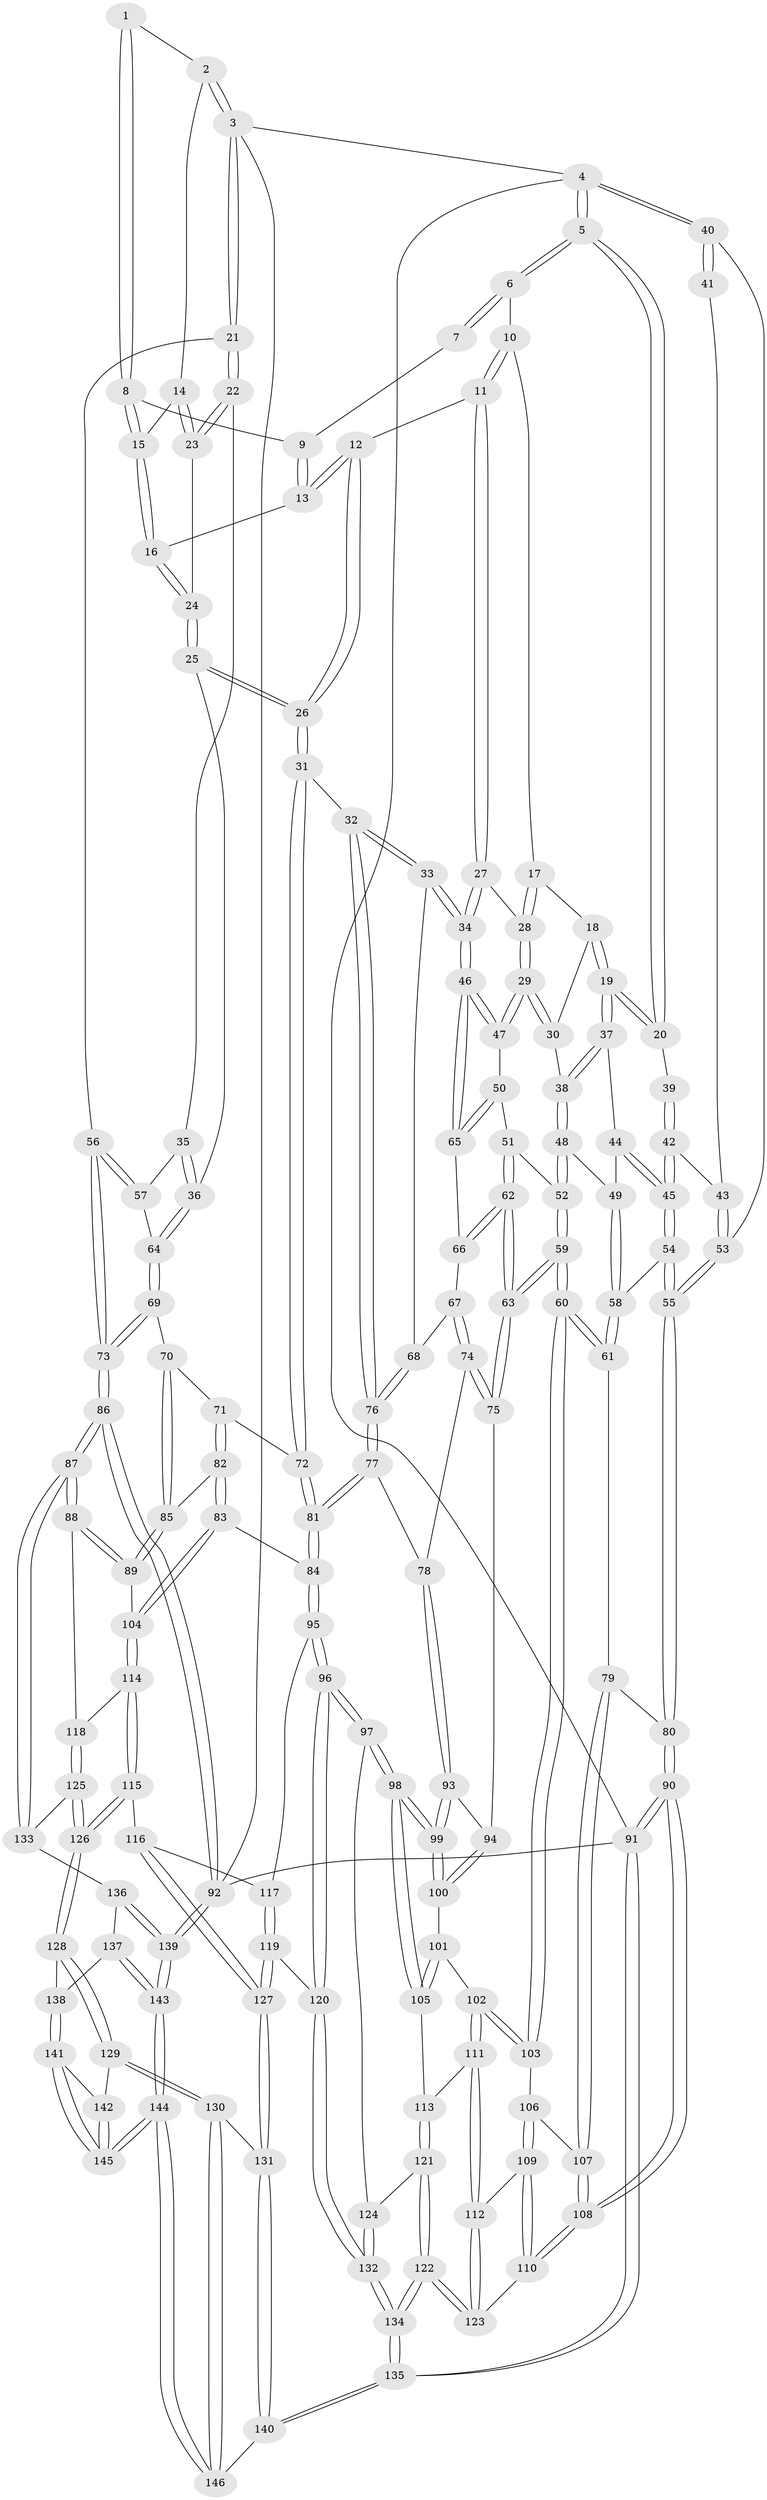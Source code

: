 // Generated by graph-tools (version 1.1) at 2025/51/03/09/25 03:51:12]
// undirected, 146 vertices, 362 edges
graph export_dot {
graph [start="1"]
  node [color=gray90,style=filled];
  1 [pos="+0.8088652864015167+0"];
  2 [pos="+0.9964967774644058+0"];
  3 [pos="+1+0"];
  4 [pos="+0+0"];
  5 [pos="+0.09603194210202667+0"];
  6 [pos="+0.4411613586186524+0"];
  7 [pos="+0.7826379290622798+0"];
  8 [pos="+0.7835039612537145+0.03773202134608734"];
  9 [pos="+0.718298112007161+0.0021309537875722224"];
  10 [pos="+0.44849102449625367+0"];
  11 [pos="+0.5615187782899002+0.053101955898640196"];
  12 [pos="+0.6512502819250072+0.0832907602942494"];
  13 [pos="+0.6977578840587031+0.06526590502745024"];
  14 [pos="+0.8774200662204611+0.05890956183383271"];
  15 [pos="+0.784028590087571+0.07152901108636796"];
  16 [pos="+0.7743194262400708+0.0804259858352801"];
  17 [pos="+0.3886460100418231+0.052224163446094256"];
  18 [pos="+0.36901699366990764+0.0944463370167356"];
  19 [pos="+0.16695937349133466+0.09621776007913045"];
  20 [pos="+0.1601706081740208+0.08648340190515919"];
  21 [pos="+1+0.047346214175587445"];
  22 [pos="+0.9309550510550441+0.1503455476903924"];
  23 [pos="+0.9088758505670367+0.12728608405128655"];
  24 [pos="+0.7827052820038879+0.14321092339495994"];
  25 [pos="+0.7355376139169759+0.2723231853170348"];
  26 [pos="+0.7308417829001131+0.2747952685622893"];
  27 [pos="+0.5426192145001254+0.12944186336660174"];
  28 [pos="+0.47242443197309864+0.1845246702999325"];
  29 [pos="+0.44889355063481495+0.21430082115879992"];
  30 [pos="+0.3583887833025628+0.14049395185843613"];
  31 [pos="+0.6853477852894919+0.32832222255839616"];
  32 [pos="+0.6806866039163669+0.3287738581365695"];
  33 [pos="+0.6576700528938642+0.32039716959934267"];
  34 [pos="+0.630048406539231+0.2973670464280816"];
  35 [pos="+0.9008056989802546+0.21866475457560686"];
  36 [pos="+0.8587643698498084+0.26115902404109315"];
  37 [pos="+0.16977993135220704+0.10147525018213933"];
  38 [pos="+0.29450270104022824+0.1896353288826996"];
  39 [pos="+0.09138836886310633+0.14514719586176544"];
  40 [pos="+0+0"];
  41 [pos="+0.03278934526516355+0.14056643042616895"];
  42 [pos="+0.054350961141492855+0.20418177248377384"];
  43 [pos="+0+0.21915481086632466"];
  44 [pos="+0.1652919314328516+0.1850111691327524"];
  45 [pos="+0.11768528967993548+0.30284247714087464"];
  46 [pos="+0.6254674371943756+0.2961894092086398"];
  47 [pos="+0.4479143805167022+0.22763889380423394"];
  48 [pos="+0.2976021149341048+0.23179587464328139"];
  49 [pos="+0.23604436437654713+0.2698677852517313"];
  50 [pos="+0.41974523494108446+0.2731177952282324"];
  51 [pos="+0.34299406496600765+0.26375600770173957"];
  52 [pos="+0.3258539947486014+0.259382804893158"];
  53 [pos="+0+0.27217773694930275"];
  54 [pos="+0.11880694389972929+0.31983206495892963"];
  55 [pos="+0+0.369893526054329"];
  56 [pos="+1+0.24989459021145422"];
  57 [pos="+1+0.28276010784842737"];
  58 [pos="+0.17169199508621377+0.3610661682728822"];
  59 [pos="+0.25202143943005445+0.4994152617007487"];
  60 [pos="+0.24141708903090478+0.5055337844005473"];
  61 [pos="+0.2381530076150026+0.5032393617793381"];
  62 [pos="+0.35822696965206624+0.4119484383623002"];
  63 [pos="+0.2948557278023184+0.4840840122204916"];
  64 [pos="+0.9256582442608093+0.3484331043888355"];
  65 [pos="+0.42823425957664996+0.30443835061867863"];
  66 [pos="+0.430753712240811+0.3435262458226986"];
  67 [pos="+0.4861717244638378+0.3743019294994443"];
  68 [pos="+0.5013480696318969+0.3719275097240485"];
  69 [pos="+0.9369690759731212+0.4371382095250913"];
  70 [pos="+0.919512996230728+0.4483456055287418"];
  71 [pos="+0.7467429564148347+0.40433331291222413"];
  72 [pos="+0.7282387576962823+0.3901954040965626"];
  73 [pos="+1+0.4802989240495231"];
  74 [pos="+0.4783739190258829+0.45141240918112835"];
  75 [pos="+0.33105024479238176+0.48732608754663626"];
  76 [pos="+0.5669436655555949+0.501347848716775"];
  77 [pos="+0.5645316875896798+0.5059555151262364"];
  78 [pos="+0.5557575948047013+0.5099965195234927"];
  79 [pos="+0.01054112448905537+0.5055170558191481"];
  80 [pos="+0+0.44874544485597595"];
  81 [pos="+0.6763941080272319+0.5779309681942771"];
  82 [pos="+0.793334914091593+0.560265237004597"];
  83 [pos="+0.7812764467651703+0.6153806617242482"];
  84 [pos="+0.7045091378109742+0.629958122968305"];
  85 [pos="+0.9148607305149368+0.46215245359183066"];
  86 [pos="+1+0.7105405928771594"];
  87 [pos="+1+0.7170008193350385"];
  88 [pos="+1+0.6932584188884567"];
  89 [pos="+0.9212121176672242+0.637784387867288"];
  90 [pos="+0+1"];
  91 [pos="+0+1"];
  92 [pos="+1+1"];
  93 [pos="+0.5205165675673034+0.5579659998643113"];
  94 [pos="+0.4626202377799268+0.5429278521224115"];
  95 [pos="+0.6984615608804086+0.6382583268527"];
  96 [pos="+0.5729982773670373+0.7151916707964214"];
  97 [pos="+0.5547003975888257+0.7086046179733514"];
  98 [pos="+0.5409295817678648+0.6963992907503679"];
  99 [pos="+0.5162047270246971+0.6254801825498243"];
  100 [pos="+0.41121468602420935+0.6140625559834326"];
  101 [pos="+0.3602304396878284+0.6165769520245082"];
  102 [pos="+0.29893260411432687+0.6076808167008323"];
  103 [pos="+0.24479114950681696+0.5486766696953791"];
  104 [pos="+0.8358830445093415+0.6442513659356909"];
  105 [pos="+0.4808462858246807+0.7024743868266512"];
  106 [pos="+0.2146167573819657+0.5923825419508945"];
  107 [pos="+0.04545201216828709+0.6617737410633235"];
  108 [pos="+0+0.9936671128259699"];
  109 [pos="+0.18481867617066372+0.6899955517349903"];
  110 [pos="+0.1589637219491326+0.7660110863381037"];
  111 [pos="+0.317396632959277+0.6564547921984762"];
  112 [pos="+0.29304270760910034+0.7648304482429977"];
  113 [pos="+0.39436940987556707+0.7315803662818197"];
  114 [pos="+0.8274653771512802+0.7134894333549022"];
  115 [pos="+0.7928088857508385+0.775419078364962"];
  116 [pos="+0.7548654714301416+0.7725228824547338"];
  117 [pos="+0.7181920204914073+0.6958928846306729"];
  118 [pos="+0.8920250957483429+0.7787109048681697"];
  119 [pos="+0.6648709015526163+0.8465309324758098"];
  120 [pos="+0.6154283480998383+0.8184556485323489"];
  121 [pos="+0.38778905649345313+0.8134141379656226"];
  122 [pos="+0.3372121369788862+0.8923682979316949"];
  123 [pos="+0.28402585747166675+0.8193517462396208"];
  124 [pos="+0.48035614443610625+0.7921097702335923"];
  125 [pos="+0.8643659298870088+0.8238089810472435"];
  126 [pos="+0.8393043874057834+0.8410424146294176"];
  127 [pos="+0.6666054830671878+0.8476834060788843"];
  128 [pos="+0.8352387476555335+0.8585407596789887"];
  129 [pos="+0.7817801019892994+0.8927104529829409"];
  130 [pos="+0.7764353828005531+0.8936959103421294"];
  131 [pos="+0.6829274219212572+0.8769458926638878"];
  132 [pos="+0.5041806935827866+0.9144808310822428"];
  133 [pos="+0.9783296368418452+0.847837158700502"];
  134 [pos="+0.35540336259032973+1"];
  135 [pos="+0.35262974422353793+1"];
  136 [pos="+0.9493278884929249+0.8913623690569492"];
  137 [pos="+0.8896978960859148+0.9059243249972073"];
  138 [pos="+0.8711800736378289+0.8944401435828437"];
  139 [pos="+1+1"];
  140 [pos="+0.6086535813504027+1"];
  141 [pos="+0.8431533597969968+0.9510761935962454"];
  142 [pos="+0.7835878748367644+0.8960008994922272"];
  143 [pos="+0.9613968987619618+1"];
  144 [pos="+0.8992316730816232+1"];
  145 [pos="+0.8371371002489759+1"];
  146 [pos="+0.720592600884108+1"];
  1 -- 2;
  1 -- 8;
  1 -- 8;
  2 -- 3;
  2 -- 3;
  2 -- 14;
  3 -- 4;
  3 -- 21;
  3 -- 21;
  3 -- 92;
  4 -- 5;
  4 -- 5;
  4 -- 40;
  4 -- 40;
  4 -- 91;
  5 -- 6;
  5 -- 6;
  5 -- 20;
  5 -- 20;
  6 -- 7;
  6 -- 7;
  6 -- 10;
  7 -- 9;
  8 -- 9;
  8 -- 15;
  8 -- 15;
  9 -- 13;
  9 -- 13;
  10 -- 11;
  10 -- 11;
  10 -- 17;
  11 -- 12;
  11 -- 27;
  11 -- 27;
  12 -- 13;
  12 -- 13;
  12 -- 26;
  12 -- 26;
  13 -- 16;
  14 -- 15;
  14 -- 23;
  14 -- 23;
  15 -- 16;
  15 -- 16;
  16 -- 24;
  16 -- 24;
  17 -- 18;
  17 -- 28;
  17 -- 28;
  18 -- 19;
  18 -- 19;
  18 -- 30;
  19 -- 20;
  19 -- 20;
  19 -- 37;
  19 -- 37;
  20 -- 39;
  21 -- 22;
  21 -- 22;
  21 -- 56;
  22 -- 23;
  22 -- 23;
  22 -- 35;
  23 -- 24;
  24 -- 25;
  24 -- 25;
  25 -- 26;
  25 -- 26;
  25 -- 36;
  26 -- 31;
  26 -- 31;
  27 -- 28;
  27 -- 34;
  27 -- 34;
  28 -- 29;
  28 -- 29;
  29 -- 30;
  29 -- 30;
  29 -- 47;
  29 -- 47;
  30 -- 38;
  31 -- 32;
  31 -- 72;
  31 -- 72;
  32 -- 33;
  32 -- 33;
  32 -- 76;
  32 -- 76;
  33 -- 34;
  33 -- 34;
  33 -- 68;
  34 -- 46;
  34 -- 46;
  35 -- 36;
  35 -- 36;
  35 -- 57;
  36 -- 64;
  36 -- 64;
  37 -- 38;
  37 -- 38;
  37 -- 44;
  38 -- 48;
  38 -- 48;
  39 -- 42;
  39 -- 42;
  40 -- 41;
  40 -- 41;
  40 -- 53;
  41 -- 43;
  42 -- 43;
  42 -- 45;
  42 -- 45;
  43 -- 53;
  43 -- 53;
  44 -- 45;
  44 -- 45;
  44 -- 49;
  45 -- 54;
  45 -- 54;
  46 -- 47;
  46 -- 47;
  46 -- 65;
  46 -- 65;
  47 -- 50;
  48 -- 49;
  48 -- 52;
  48 -- 52;
  49 -- 58;
  49 -- 58;
  50 -- 51;
  50 -- 65;
  50 -- 65;
  51 -- 52;
  51 -- 62;
  51 -- 62;
  52 -- 59;
  52 -- 59;
  53 -- 55;
  53 -- 55;
  54 -- 55;
  54 -- 55;
  54 -- 58;
  55 -- 80;
  55 -- 80;
  56 -- 57;
  56 -- 57;
  56 -- 73;
  56 -- 73;
  57 -- 64;
  58 -- 61;
  58 -- 61;
  59 -- 60;
  59 -- 60;
  59 -- 63;
  59 -- 63;
  60 -- 61;
  60 -- 61;
  60 -- 103;
  60 -- 103;
  61 -- 79;
  62 -- 63;
  62 -- 63;
  62 -- 66;
  62 -- 66;
  63 -- 75;
  63 -- 75;
  64 -- 69;
  64 -- 69;
  65 -- 66;
  66 -- 67;
  67 -- 68;
  67 -- 74;
  67 -- 74;
  68 -- 76;
  68 -- 76;
  69 -- 70;
  69 -- 73;
  69 -- 73;
  70 -- 71;
  70 -- 85;
  70 -- 85;
  71 -- 72;
  71 -- 82;
  71 -- 82;
  72 -- 81;
  72 -- 81;
  73 -- 86;
  73 -- 86;
  74 -- 75;
  74 -- 75;
  74 -- 78;
  75 -- 94;
  76 -- 77;
  76 -- 77;
  77 -- 78;
  77 -- 81;
  77 -- 81;
  78 -- 93;
  78 -- 93;
  79 -- 80;
  79 -- 107;
  79 -- 107;
  80 -- 90;
  80 -- 90;
  81 -- 84;
  81 -- 84;
  82 -- 83;
  82 -- 83;
  82 -- 85;
  83 -- 84;
  83 -- 104;
  83 -- 104;
  84 -- 95;
  84 -- 95;
  85 -- 89;
  85 -- 89;
  86 -- 87;
  86 -- 87;
  86 -- 92;
  86 -- 92;
  87 -- 88;
  87 -- 88;
  87 -- 133;
  87 -- 133;
  88 -- 89;
  88 -- 89;
  88 -- 118;
  89 -- 104;
  90 -- 91;
  90 -- 91;
  90 -- 108;
  90 -- 108;
  91 -- 135;
  91 -- 135;
  91 -- 92;
  92 -- 139;
  92 -- 139;
  93 -- 94;
  93 -- 99;
  93 -- 99;
  94 -- 100;
  94 -- 100;
  95 -- 96;
  95 -- 96;
  95 -- 117;
  96 -- 97;
  96 -- 97;
  96 -- 120;
  96 -- 120;
  97 -- 98;
  97 -- 98;
  97 -- 124;
  98 -- 99;
  98 -- 99;
  98 -- 105;
  98 -- 105;
  99 -- 100;
  99 -- 100;
  100 -- 101;
  101 -- 102;
  101 -- 105;
  101 -- 105;
  102 -- 103;
  102 -- 103;
  102 -- 111;
  102 -- 111;
  103 -- 106;
  104 -- 114;
  104 -- 114;
  105 -- 113;
  106 -- 107;
  106 -- 109;
  106 -- 109;
  107 -- 108;
  107 -- 108;
  108 -- 110;
  108 -- 110;
  109 -- 110;
  109 -- 110;
  109 -- 112;
  110 -- 123;
  111 -- 112;
  111 -- 112;
  111 -- 113;
  112 -- 123;
  112 -- 123;
  113 -- 121;
  113 -- 121;
  114 -- 115;
  114 -- 115;
  114 -- 118;
  115 -- 116;
  115 -- 126;
  115 -- 126;
  116 -- 117;
  116 -- 127;
  116 -- 127;
  117 -- 119;
  117 -- 119;
  118 -- 125;
  118 -- 125;
  119 -- 120;
  119 -- 127;
  119 -- 127;
  120 -- 132;
  120 -- 132;
  121 -- 122;
  121 -- 122;
  121 -- 124;
  122 -- 123;
  122 -- 123;
  122 -- 134;
  122 -- 134;
  124 -- 132;
  124 -- 132;
  125 -- 126;
  125 -- 126;
  125 -- 133;
  126 -- 128;
  126 -- 128;
  127 -- 131;
  127 -- 131;
  128 -- 129;
  128 -- 129;
  128 -- 138;
  129 -- 130;
  129 -- 130;
  129 -- 142;
  130 -- 131;
  130 -- 146;
  130 -- 146;
  131 -- 140;
  131 -- 140;
  132 -- 134;
  132 -- 134;
  133 -- 136;
  134 -- 135;
  134 -- 135;
  135 -- 140;
  135 -- 140;
  136 -- 137;
  136 -- 139;
  136 -- 139;
  137 -- 138;
  137 -- 143;
  137 -- 143;
  138 -- 141;
  138 -- 141;
  139 -- 143;
  139 -- 143;
  140 -- 146;
  141 -- 142;
  141 -- 145;
  141 -- 145;
  142 -- 145;
  142 -- 145;
  143 -- 144;
  143 -- 144;
  144 -- 145;
  144 -- 145;
  144 -- 146;
  144 -- 146;
}

